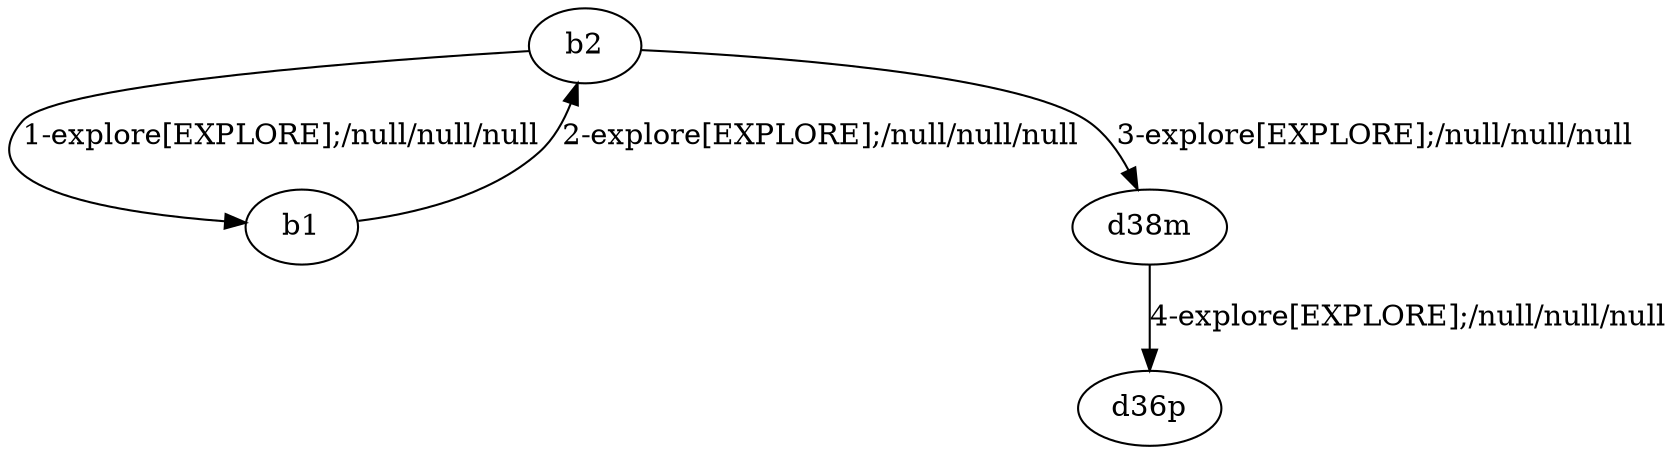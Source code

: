# Total number of goals covered by this test: 1
# b1 --> b2

digraph g {
"b2" -> "b1" [label = "1-explore[EXPLORE];/null/null/null"];
"b1" -> "b2" [label = "2-explore[EXPLORE];/null/null/null"];
"b2" -> "d38m" [label = "3-explore[EXPLORE];/null/null/null"];
"d38m" -> "d36p" [label = "4-explore[EXPLORE];/null/null/null"];
}